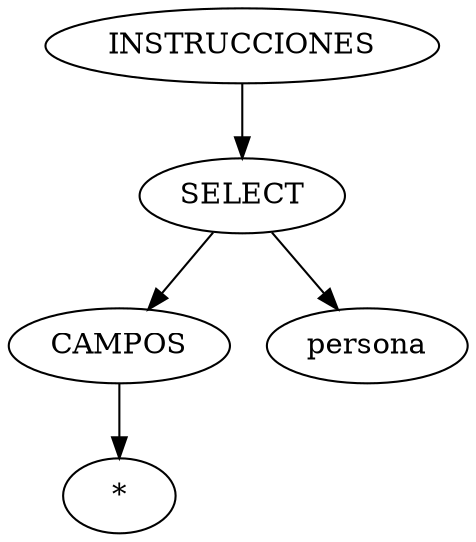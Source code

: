 digraph {
	0 [label = "INSTRUCCIONES"];
	1 [label = "SELECT"];
	2 [label = "CAMPOS"];
	3 [label = "*"];
	4 [label = "persona"];
	0 -> 1;
	1 -> 2;
	2 -> 3;
	1 -> 4;
}
